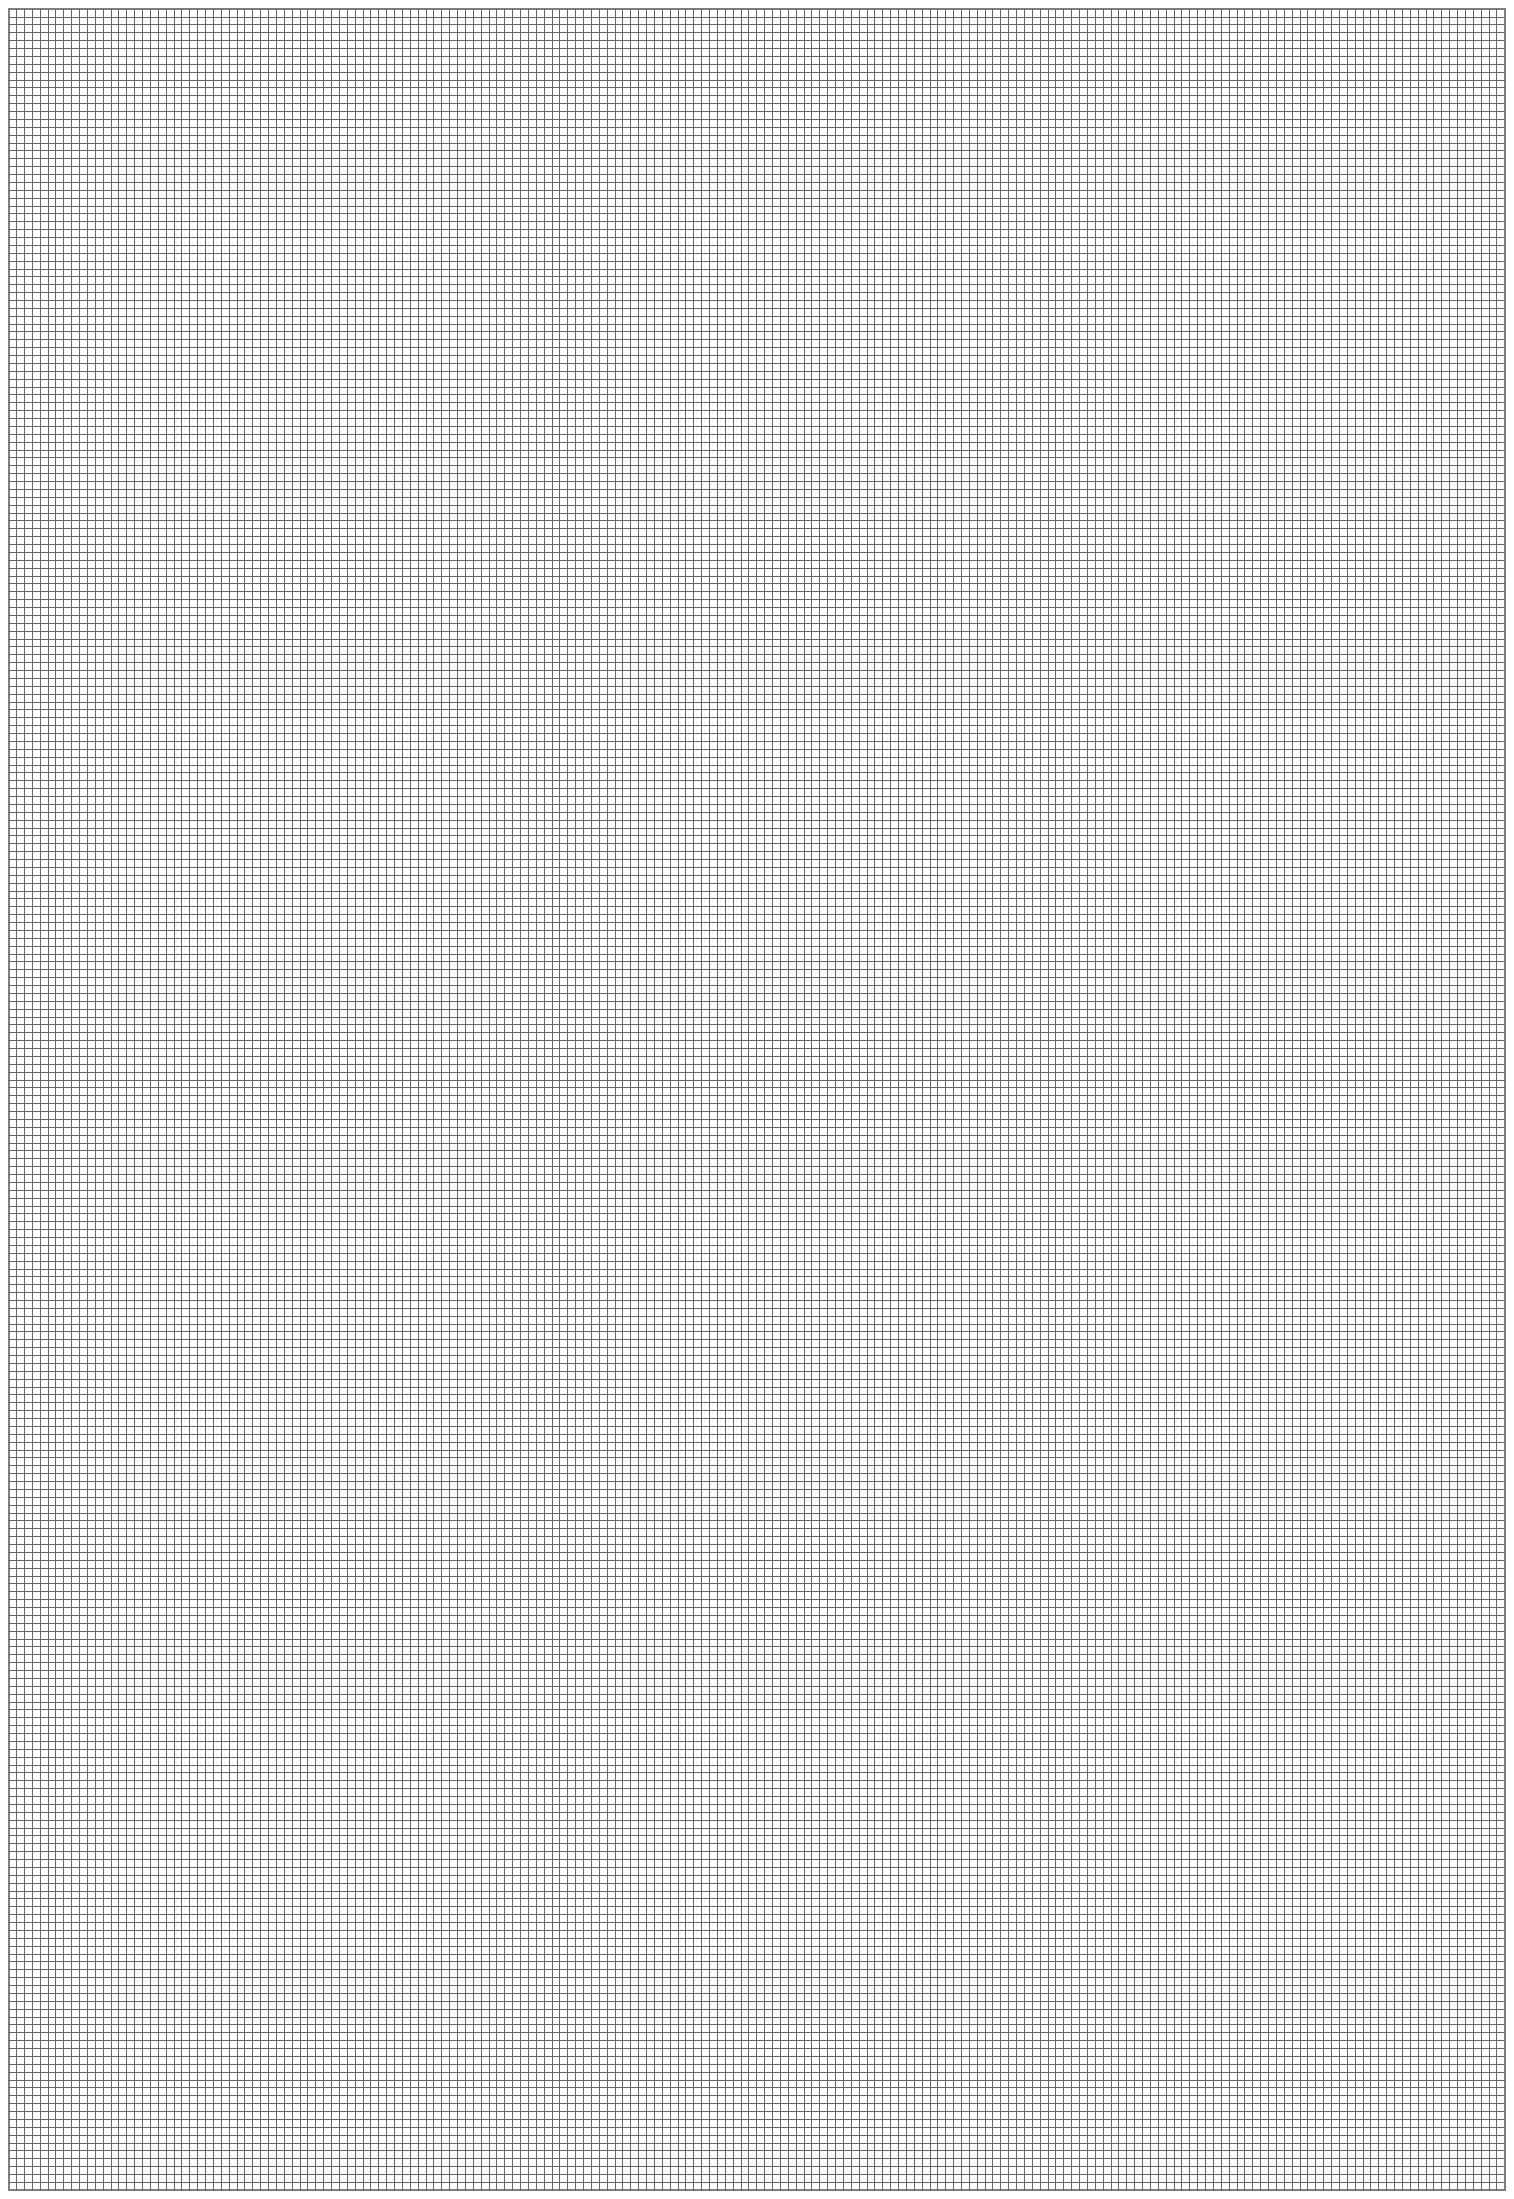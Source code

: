 % MetaPost script
% to generate a graph paper in A4
beginfig(1)

margin=10mm;		% Margin of the graph paper
minor=1mm;		% Minor lines, each every 1mm
major=10mm;		% Major lines, each every 10mm
			% major must be a multiple of minor

z1 = (margin,margin);	% lower left corner
z2 = (210mm,297mm)-z1;	% upper right corner

% Use the thick pen first
pickup pencircle scaled 0.5;

% Draw the frame
draw z1--(x1,y2)--z2--(x2,y1)--cycle withcolor .5white;

% Use the very thin pen
pickup pencircle scaled 0.1;

% Draw the vertical lines
for i=minor step minor until (y2-y1-minor):
	if (i mod major)=0:
		pickup pencircle scaled 0.3;
	fi;
	draw (z1 shifted (0,i))--((x2,y1) shifted (0,i)) withcolor .4white;
	if (i mod major)=0:
		pickup pencircle scaled 0.1;
	fi;
endfor;

% Draw the horizonal lines
for i=minor step minor until (x2-x1-minor):
	if (i mod major)=0:
		pickup pencircle scaled 0.3;
	fi;
	draw ( z1--(x1,y2) ) shifted (i,0) withcolor .4white;
	if (i mod major)=0:
		pickup pencircle scaled 0.1;
	fi;
endfor;

endfig;
end;
